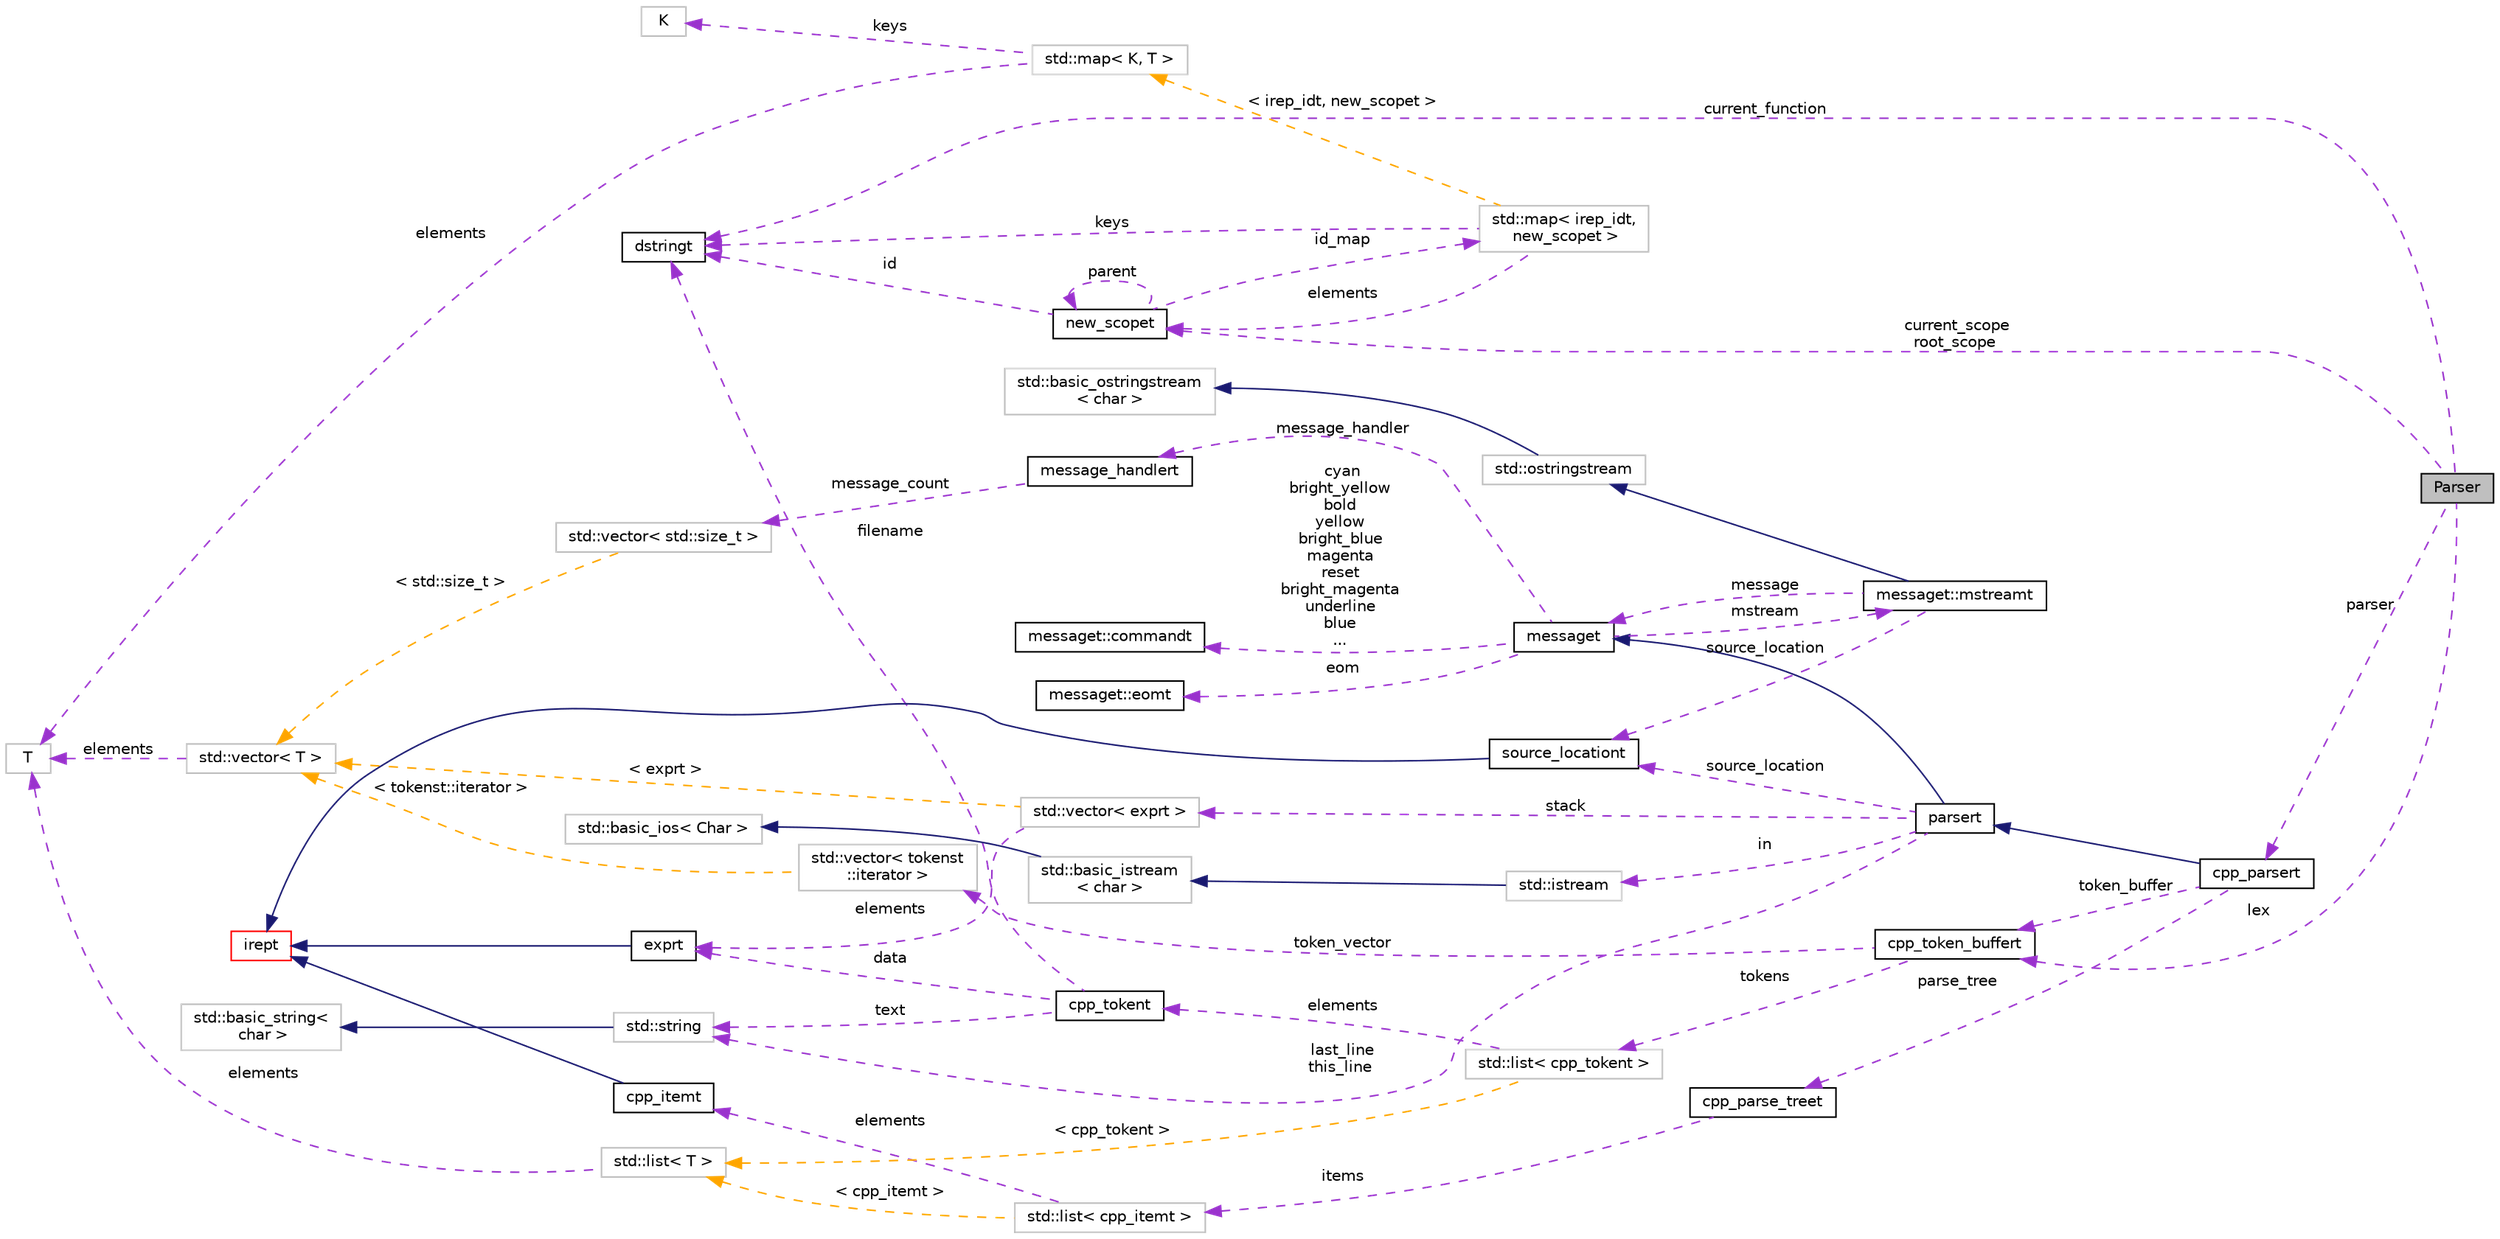 digraph "Parser"
{
 // LATEX_PDF_SIZE
  bgcolor="transparent";
  edge [fontname="Helvetica",fontsize="10",labelfontname="Helvetica",labelfontsize="10"];
  node [fontname="Helvetica",fontsize="10",shape=record];
  rankdir="LR";
  Node1 [label="Parser",height=0.2,width=0.4,color="black", fillcolor="grey75", style="filled", fontcolor="black",tooltip=" "];
  Node2 -> Node1 [dir="back",color="darkorchid3",fontsize="10",style="dashed",label=" current_scope\nroot_scope" ,fontname="Helvetica"];
  Node2 [label="new_scopet",height=0.2,width=0.4,color="black",URL="$classnew__scopet.html",tooltip=" "];
  Node3 -> Node2 [dir="back",color="darkorchid3",fontsize="10",style="dashed",label=" id_map" ,fontname="Helvetica"];
  Node3 [label="std::map\< irep_idt,\l new_scopet \>",height=0.2,width=0.4,color="grey75",tooltip=" "];
  Node2 -> Node3 [dir="back",color="darkorchid3",fontsize="10",style="dashed",label=" elements" ,fontname="Helvetica"];
  Node4 -> Node3 [dir="back",color="darkorchid3",fontsize="10",style="dashed",label=" keys" ,fontname="Helvetica"];
  Node4 [label="dstringt",height=0.2,width=0.4,color="black",URL="$classdstringt.html",tooltip="dstringt has one field, an unsigned integer no which is an index into a static table of strings."];
  Node5 -> Node3 [dir="back",color="orange",fontsize="10",style="dashed",label=" \< irep_idt, new_scopet \>" ,fontname="Helvetica"];
  Node5 [label="std::map\< K, T \>",height=0.2,width=0.4,color="grey75",tooltip="STL class."];
  Node6 -> Node5 [dir="back",color="darkorchid3",fontsize="10",style="dashed",label=" keys" ,fontname="Helvetica"];
  Node6 [label="K",height=0.2,width=0.4,color="grey75",tooltip=" "];
  Node7 -> Node5 [dir="back",color="darkorchid3",fontsize="10",style="dashed",label=" elements" ,fontname="Helvetica"];
  Node7 [label="T",height=0.2,width=0.4,color="grey75",tooltip=" "];
  Node2 -> Node2 [dir="back",color="darkorchid3",fontsize="10",style="dashed",label=" parent" ,fontname="Helvetica"];
  Node4 -> Node2 [dir="back",color="darkorchid3",fontsize="10",style="dashed",label=" id" ,fontname="Helvetica"];
  Node4 -> Node1 [dir="back",color="darkorchid3",fontsize="10",style="dashed",label=" current_function" ,fontname="Helvetica"];
  Node8 -> Node1 [dir="back",color="darkorchid3",fontsize="10",style="dashed",label=" parser" ,fontname="Helvetica"];
  Node8 [label="cpp_parsert",height=0.2,width=0.4,color="black",URL="$classcpp__parsert.html",tooltip=" "];
  Node9 -> Node8 [dir="back",color="midnightblue",fontsize="10",style="solid",fontname="Helvetica"];
  Node9 [label="parsert",height=0.2,width=0.4,color="black",URL="$classparsert.html",tooltip=" "];
  Node10 -> Node9 [dir="back",color="midnightblue",fontsize="10",style="solid",fontname="Helvetica"];
  Node10 [label="messaget",height=0.2,width=0.4,color="black",URL="$classmessaget.html",tooltip="Class that provides messages with a built-in verbosity 'level'."];
  Node11 -> Node10 [dir="back",color="darkorchid3",fontsize="10",style="dashed",label=" message_handler" ,fontname="Helvetica"];
  Node11 [label="message_handlert",height=0.2,width=0.4,color="black",URL="$classmessage__handlert.html",tooltip=" "];
  Node12 -> Node11 [dir="back",color="darkorchid3",fontsize="10",style="dashed",label=" message_count" ,fontname="Helvetica"];
  Node12 [label="std::vector\< std::size_t \>",height=0.2,width=0.4,color="grey75",tooltip=" "];
  Node13 -> Node12 [dir="back",color="orange",fontsize="10",style="dashed",label=" \< std::size_t \>" ,fontname="Helvetica"];
  Node13 [label="std::vector\< T \>",height=0.2,width=0.4,color="grey75",tooltip="STL class."];
  Node7 -> Node13 [dir="back",color="darkorchid3",fontsize="10",style="dashed",label=" elements" ,fontname="Helvetica"];
  Node14 -> Node10 [dir="back",color="darkorchid3",fontsize="10",style="dashed",label=" cyan\nbright_yellow\nbold\nyellow\nbright_blue\nmagenta\nreset\nbright_magenta\nunderline\nblue\n..." ,fontname="Helvetica"];
  Node14 [label="messaget::commandt",height=0.2,width=0.4,color="black",URL="$classmessaget_1_1commandt.html",tooltip=" "];
  Node15 -> Node10 [dir="back",color="darkorchid3",fontsize="10",style="dashed",label=" mstream" ,fontname="Helvetica"];
  Node15 [label="messaget::mstreamt",height=0.2,width=0.4,color="black",URL="$classmessaget_1_1mstreamt.html",tooltip=" "];
  Node16 -> Node15 [dir="back",color="midnightblue",fontsize="10",style="solid",fontname="Helvetica"];
  Node16 [label="std::ostringstream",height=0.2,width=0.4,color="grey75",tooltip="STL class."];
  Node17 -> Node16 [dir="back",color="midnightblue",fontsize="10",style="solid",fontname="Helvetica"];
  Node17 [label="std::basic_ostringstream\l\< char \>",height=0.2,width=0.4,color="grey75",tooltip="STL class."];
  Node10 -> Node15 [dir="back",color="darkorchid3",fontsize="10",style="dashed",label=" message" ,fontname="Helvetica"];
  Node21 -> Node15 [dir="back",color="darkorchid3",fontsize="10",style="dashed",label=" source_location" ,fontname="Helvetica"];
  Node21 [label="source_locationt",height=0.2,width=0.4,color="black",URL="$classsource__locationt.html",tooltip=" "];
  Node22 -> Node21 [dir="back",color="midnightblue",fontsize="10",style="solid",fontname="Helvetica"];
  Node22 [label="irept",height=0.2,width=0.4,color="red",URL="$classirept.html",tooltip="There are a large number of kinds of tree structured or tree-like data in CPROVER."];
  Node28 -> Node10 [dir="back",color="darkorchid3",fontsize="10",style="dashed",label=" eom" ,fontname="Helvetica"];
  Node28 [label="messaget::eomt",height=0.2,width=0.4,color="black",URL="$classmessaget_1_1eomt.html",tooltip=" "];
  Node29 -> Node9 [dir="back",color="darkorchid3",fontsize="10",style="dashed",label=" in" ,fontname="Helvetica"];
  Node29 [label="std::istream",height=0.2,width=0.4,color="grey75",tooltip="STL class."];
  Node30 -> Node29 [dir="back",color="midnightblue",fontsize="10",style="solid",fontname="Helvetica"];
  Node30 [label="std::basic_istream\l\< char \>",height=0.2,width=0.4,color="grey75",tooltip="STL class."];
  Node19 -> Node30 [dir="back",color="midnightblue",fontsize="10",style="solid",fontname="Helvetica"];
  Node19 [label="std::basic_ios\< Char \>",height=0.2,width=0.4,color="grey75",tooltip="STL class."];
  Node31 -> Node9 [dir="back",color="darkorchid3",fontsize="10",style="dashed",label=" last_line\nthis_line" ,fontname="Helvetica"];
  Node31 [label="std::string",height=0.2,width=0.4,color="grey75",tooltip="STL class."];
  Node32 -> Node31 [dir="back",color="midnightblue",fontsize="10",style="solid",fontname="Helvetica"];
  Node32 [label="std::basic_string\<\l char \>",height=0.2,width=0.4,color="grey75",tooltip="STL class."];
  Node33 -> Node9 [dir="back",color="darkorchid3",fontsize="10",style="dashed",label=" stack" ,fontname="Helvetica"];
  Node33 [label="std::vector\< exprt \>",height=0.2,width=0.4,color="grey75",tooltip=" "];
  Node34 -> Node33 [dir="back",color="darkorchid3",fontsize="10",style="dashed",label=" elements" ,fontname="Helvetica"];
  Node34 [label="exprt",height=0.2,width=0.4,color="black",URL="$classexprt.html",tooltip="Base class for all expressions."];
  Node22 -> Node34 [dir="back",color="midnightblue",fontsize="10",style="solid",fontname="Helvetica"];
  Node13 -> Node33 [dir="back",color="orange",fontsize="10",style="dashed",label=" \< exprt \>" ,fontname="Helvetica"];
  Node21 -> Node9 [dir="back",color="darkorchid3",fontsize="10",style="dashed",label=" source_location" ,fontname="Helvetica"];
  Node35 -> Node8 [dir="back",color="darkorchid3",fontsize="10",style="dashed",label=" parse_tree" ,fontname="Helvetica"];
  Node35 [label="cpp_parse_treet",height=0.2,width=0.4,color="black",URL="$classcpp__parse__treet.html",tooltip=" "];
  Node36 -> Node35 [dir="back",color="darkorchid3",fontsize="10",style="dashed",label=" items" ,fontname="Helvetica"];
  Node36 [label="std::list\< cpp_itemt \>",height=0.2,width=0.4,color="grey75",tooltip=" "];
  Node37 -> Node36 [dir="back",color="darkorchid3",fontsize="10",style="dashed",label=" elements" ,fontname="Helvetica"];
  Node37 [label="cpp_itemt",height=0.2,width=0.4,color="black",URL="$classcpp__itemt.html",tooltip=" "];
  Node22 -> Node37 [dir="back",color="midnightblue",fontsize="10",style="solid",fontname="Helvetica"];
  Node38 -> Node36 [dir="back",color="orange",fontsize="10",style="dashed",label=" \< cpp_itemt \>" ,fontname="Helvetica"];
  Node38 [label="std::list\< T \>",height=0.2,width=0.4,color="grey75",tooltip="STL class."];
  Node7 -> Node38 [dir="back",color="darkorchid3",fontsize="10",style="dashed",label=" elements" ,fontname="Helvetica"];
  Node39 -> Node8 [dir="back",color="darkorchid3",fontsize="10",style="dashed",label=" token_buffer" ,fontname="Helvetica"];
  Node39 [label="cpp_token_buffert",height=0.2,width=0.4,color="black",URL="$classcpp__token__buffert.html",tooltip=" "];
  Node40 -> Node39 [dir="back",color="darkorchid3",fontsize="10",style="dashed",label=" token_vector" ,fontname="Helvetica"];
  Node40 [label="std::vector\< tokenst\l::iterator \>",height=0.2,width=0.4,color="grey75",tooltip=" "];
  Node13 -> Node40 [dir="back",color="orange",fontsize="10",style="dashed",label=" \< tokenst::iterator \>" ,fontname="Helvetica"];
  Node41 -> Node39 [dir="back",color="darkorchid3",fontsize="10",style="dashed",label=" tokens" ,fontname="Helvetica"];
  Node41 [label="std::list\< cpp_tokent \>",height=0.2,width=0.4,color="grey75",tooltip=" "];
  Node42 -> Node41 [dir="back",color="darkorchid3",fontsize="10",style="dashed",label=" elements" ,fontname="Helvetica"];
  Node42 [label="cpp_tokent",height=0.2,width=0.4,color="black",URL="$classcpp__tokent.html",tooltip=" "];
  Node4 -> Node42 [dir="back",color="darkorchid3",fontsize="10",style="dashed",label=" filename" ,fontname="Helvetica"];
  Node31 -> Node42 [dir="back",color="darkorchid3",fontsize="10",style="dashed",label=" text" ,fontname="Helvetica"];
  Node34 -> Node42 [dir="back",color="darkorchid3",fontsize="10",style="dashed",label=" data" ,fontname="Helvetica"];
  Node38 -> Node41 [dir="back",color="orange",fontsize="10",style="dashed",label=" \< cpp_tokent \>" ,fontname="Helvetica"];
  Node39 -> Node1 [dir="back",color="darkorchid3",fontsize="10",style="dashed",label=" lex" ,fontname="Helvetica"];
}
